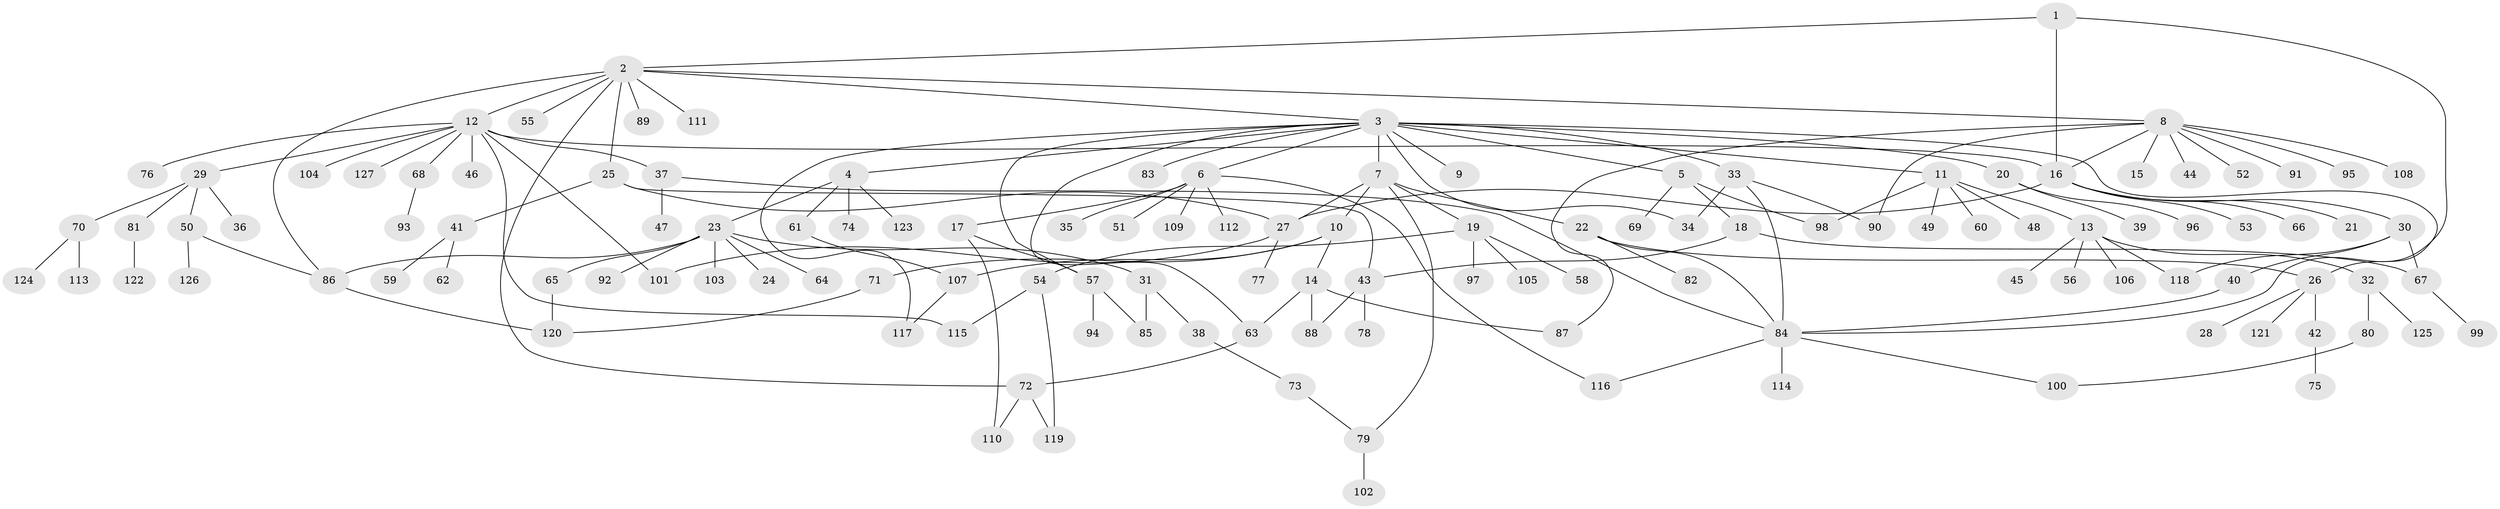 // coarse degree distribution, {3: 0.0851063829787234, 22: 0.010638297872340425, 4: 0.09574468085106383, 6: 0.010638297872340425, 8: 0.010638297872340425, 9: 0.02127659574468085, 1: 0.48936170212765956, 5: 0.0425531914893617, 10: 0.02127659574468085, 7: 0.02127659574468085, 2: 0.19148936170212766}
// Generated by graph-tools (version 1.1) at 2025/51/02/27/25 19:51:55]
// undirected, 127 vertices, 160 edges
graph export_dot {
graph [start="1"]
  node [color=gray90,style=filled];
  1;
  2;
  3;
  4;
  5;
  6;
  7;
  8;
  9;
  10;
  11;
  12;
  13;
  14;
  15;
  16;
  17;
  18;
  19;
  20;
  21;
  22;
  23;
  24;
  25;
  26;
  27;
  28;
  29;
  30;
  31;
  32;
  33;
  34;
  35;
  36;
  37;
  38;
  39;
  40;
  41;
  42;
  43;
  44;
  45;
  46;
  47;
  48;
  49;
  50;
  51;
  52;
  53;
  54;
  55;
  56;
  57;
  58;
  59;
  60;
  61;
  62;
  63;
  64;
  65;
  66;
  67;
  68;
  69;
  70;
  71;
  72;
  73;
  74;
  75;
  76;
  77;
  78;
  79;
  80;
  81;
  82;
  83;
  84;
  85;
  86;
  87;
  88;
  89;
  90;
  91;
  92;
  93;
  94;
  95;
  96;
  97;
  98;
  99;
  100;
  101;
  102;
  103;
  104;
  105;
  106;
  107;
  108;
  109;
  110;
  111;
  112;
  113;
  114;
  115;
  116;
  117;
  118;
  119;
  120;
  121;
  122;
  123;
  124;
  125;
  126;
  127;
  1 -- 2;
  1 -- 16;
  1 -- 84;
  2 -- 3;
  2 -- 8;
  2 -- 12;
  2 -- 25;
  2 -- 55;
  2 -- 72;
  2 -- 86;
  2 -- 89;
  2 -- 111;
  3 -- 4;
  3 -- 5;
  3 -- 6;
  3 -- 7;
  3 -- 9;
  3 -- 11;
  3 -- 20;
  3 -- 26;
  3 -- 33;
  3 -- 34;
  3 -- 57;
  3 -- 63;
  3 -- 83;
  3 -- 117;
  4 -- 23;
  4 -- 61;
  4 -- 74;
  4 -- 123;
  5 -- 18;
  5 -- 69;
  5 -- 98;
  6 -- 17;
  6 -- 35;
  6 -- 51;
  6 -- 109;
  6 -- 112;
  6 -- 116;
  7 -- 10;
  7 -- 19;
  7 -- 22;
  7 -- 27;
  7 -- 79;
  8 -- 15;
  8 -- 16;
  8 -- 44;
  8 -- 52;
  8 -- 87;
  8 -- 90;
  8 -- 91;
  8 -- 95;
  8 -- 108;
  10 -- 14;
  10 -- 71;
  10 -- 107;
  11 -- 13;
  11 -- 48;
  11 -- 49;
  11 -- 60;
  11 -- 98;
  12 -- 16;
  12 -- 29;
  12 -- 37;
  12 -- 46;
  12 -- 68;
  12 -- 76;
  12 -- 101;
  12 -- 104;
  12 -- 115;
  12 -- 127;
  13 -- 32;
  13 -- 45;
  13 -- 56;
  13 -- 106;
  13 -- 118;
  14 -- 63;
  14 -- 87;
  14 -- 88;
  16 -- 21;
  16 -- 27;
  16 -- 30;
  16 -- 53;
  16 -- 66;
  17 -- 57;
  17 -- 110;
  18 -- 43;
  18 -- 67;
  19 -- 54;
  19 -- 58;
  19 -- 97;
  19 -- 105;
  20 -- 39;
  20 -- 96;
  22 -- 26;
  22 -- 82;
  22 -- 84;
  23 -- 24;
  23 -- 31;
  23 -- 64;
  23 -- 65;
  23 -- 86;
  23 -- 92;
  23 -- 103;
  25 -- 27;
  25 -- 41;
  25 -- 43;
  26 -- 28;
  26 -- 42;
  26 -- 121;
  27 -- 77;
  27 -- 101;
  29 -- 36;
  29 -- 50;
  29 -- 70;
  29 -- 81;
  30 -- 40;
  30 -- 67;
  30 -- 118;
  31 -- 38;
  31 -- 85;
  32 -- 80;
  32 -- 125;
  33 -- 34;
  33 -- 84;
  33 -- 90;
  37 -- 47;
  37 -- 84;
  38 -- 73;
  40 -- 84;
  41 -- 59;
  41 -- 62;
  42 -- 75;
  43 -- 78;
  43 -- 88;
  50 -- 86;
  50 -- 126;
  54 -- 115;
  54 -- 119;
  57 -- 85;
  57 -- 94;
  61 -- 107;
  63 -- 72;
  65 -- 120;
  67 -- 99;
  68 -- 93;
  70 -- 113;
  70 -- 124;
  71 -- 120;
  72 -- 110;
  72 -- 119;
  73 -- 79;
  79 -- 102;
  80 -- 100;
  81 -- 122;
  84 -- 100;
  84 -- 114;
  84 -- 116;
  86 -- 120;
  107 -- 117;
}
